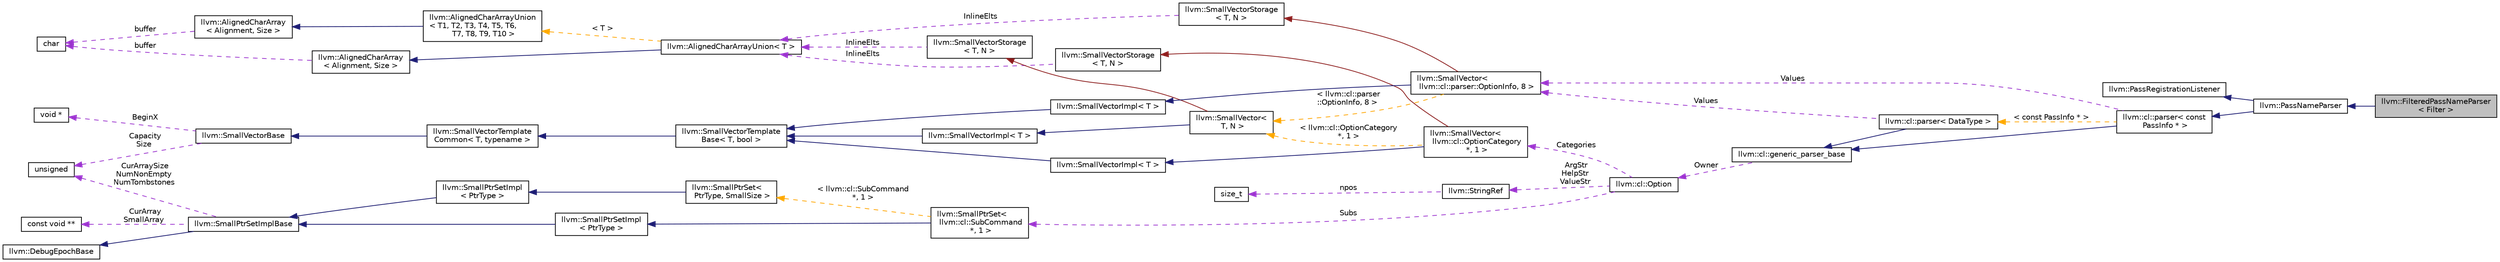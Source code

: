digraph "llvm::FilteredPassNameParser&lt; Filter &gt;"
{
 // LATEX_PDF_SIZE
  bgcolor="transparent";
  edge [fontname="Helvetica",fontsize="10",labelfontname="Helvetica",labelfontsize="10"];
  node [fontname="Helvetica",fontsize="10",shape="box"];
  rankdir="LR";
  Node1 [label="llvm::FilteredPassNameParser\l\< Filter \>",height=0.2,width=0.4,color="black", fillcolor="grey75", style="filled", fontcolor="black",tooltip="===-------------------------------------------------------------------—===// FilteredPassNameParser c..."];
  Node2 -> Node1 [dir="back",color="midnightblue",fontsize="10",style="solid",fontname="Helvetica"];
  Node2 [label="llvm::PassNameParser",height=0.2,width=0.4,color="black",URL="$classllvm_1_1PassNameParser.html",tooltip=" "];
  Node3 -> Node2 [dir="back",color="midnightblue",fontsize="10",style="solid",fontname="Helvetica"];
  Node3 [label="llvm::PassRegistrationListener",height=0.2,width=0.4,color="black",URL="$structllvm_1_1PassRegistrationListener.html",tooltip="PassRegistrationListener class - This class is meant to be derived from by clients that are intereste..."];
  Node4 -> Node2 [dir="back",color="midnightblue",fontsize="10",style="solid",fontname="Helvetica"];
  Node4 [label="llvm::cl::parser\< const\l PassInfo * \>",height=0.2,width=0.4,color="black",URL="$classllvm_1_1cl_1_1parser.html",tooltip=" "];
  Node5 -> Node4 [dir="back",color="midnightblue",fontsize="10",style="solid",fontname="Helvetica"];
  Node5 [label="llvm::cl::generic_parser_base",height=0.2,width=0.4,color="black",URL="$classllvm_1_1cl_1_1generic__parser__base.html",tooltip=" "];
  Node6 -> Node5 [dir="back",color="darkorchid3",fontsize="10",style="dashed",label=" Owner" ,fontname="Helvetica"];
  Node6 [label="llvm::cl::Option",height=0.2,width=0.4,color="black",URL="$classllvm_1_1cl_1_1Option.html",tooltip=" "];
  Node7 -> Node6 [dir="back",color="darkorchid3",fontsize="10",style="dashed",label=" ArgStr\nHelpStr\nValueStr" ,fontname="Helvetica"];
  Node7 [label="llvm::StringRef",height=0.2,width=0.4,color="black",URL="$classllvm_1_1StringRef.html",tooltip="StringRef - Represent a constant reference to a string, i.e."];
  Node8 -> Node7 [dir="back",color="darkorchid3",fontsize="10",style="dashed",label=" npos" ,fontname="Helvetica"];
  Node8 [label="size_t",height=0.2,width=0.4,color="black",URL="$classsize__t.html",tooltip=" "];
  Node9 -> Node6 [dir="back",color="darkorchid3",fontsize="10",style="dashed",label=" Categories" ,fontname="Helvetica"];
  Node9 [label="llvm::SmallVector\<\l llvm::cl::OptionCategory\l *, 1 \>",height=0.2,width=0.4,color="black",URL="$classllvm_1_1SmallVector.html",tooltip=" "];
  Node10 -> Node9 [dir="back",color="midnightblue",fontsize="10",style="solid",fontname="Helvetica"];
  Node10 [label="llvm::SmallVectorImpl\< T \>",height=0.2,width=0.4,color="black",URL="$classllvm_1_1SmallVectorImpl.html",tooltip="This class consists of common code factored out of the SmallVector class to reduce code duplication b..."];
  Node11 -> Node10 [dir="back",color="midnightblue",fontsize="10",style="solid",fontname="Helvetica"];
  Node11 [label="llvm::SmallVectorTemplate\lBase\< T, bool \>",height=0.2,width=0.4,color="black",URL="$classllvm_1_1SmallVectorTemplateBase.html",tooltip="SmallVectorTemplateBase<TriviallyCopyable = false> - This is where we put method implementations that..."];
  Node12 -> Node11 [dir="back",color="midnightblue",fontsize="10",style="solid",fontname="Helvetica"];
  Node12 [label="llvm::SmallVectorTemplate\lCommon\< T, typename \>",height=0.2,width=0.4,color="black",URL="$classllvm_1_1SmallVectorTemplateCommon.html",tooltip="This is the part of SmallVectorTemplateBase which does not depend on whether the type T is a POD."];
  Node13 -> Node12 [dir="back",color="midnightblue",fontsize="10",style="solid",fontname="Helvetica"];
  Node13 [label="llvm::SmallVectorBase",height=0.2,width=0.4,color="black",URL="$classllvm_1_1SmallVectorBase.html",tooltip="This is all the non-templated stuff common to all SmallVectors."];
  Node14 -> Node13 [dir="back",color="darkorchid3",fontsize="10",style="dashed",label=" BeginX" ,fontname="Helvetica"];
  Node14 [label="void *",height=0.2,width=0.4,color="black",tooltip=" "];
  Node15 -> Node13 [dir="back",color="darkorchid3",fontsize="10",style="dashed",label=" Capacity\nSize" ,fontname="Helvetica"];
  Node15 [label="unsigned",height=0.2,width=0.4,color="black",URL="$classunsigned.html",tooltip=" "];
  Node16 -> Node9 [dir="back",color="firebrick4",fontsize="10",style="solid",fontname="Helvetica"];
  Node16 [label="llvm::SmallVectorStorage\l\< T, N \>",height=0.2,width=0.4,color="black",URL="$structllvm_1_1SmallVectorStorage.html",tooltip="Storage for the SmallVector elements."];
  Node17 -> Node16 [dir="back",color="darkorchid3",fontsize="10",style="dashed",label=" InlineElts" ,fontname="Helvetica"];
  Node17 [label="llvm::AlignedCharArrayUnion\< T \>",height=0.2,width=0.4,color="black",URL="$structllvm_1_1AlignedCharArrayUnion.html",tooltip=" "];
  Node18 -> Node17 [dir="back",color="midnightblue",fontsize="10",style="solid",fontname="Helvetica"];
  Node18 [label="llvm::AlignedCharArray\l\< Alignment, Size \>",height=0.2,width=0.4,color="black",URL="$structllvm_1_1AlignedCharArray.html",tooltip="Helper for building an aligned character array type."];
  Node19 -> Node18 [dir="back",color="darkorchid3",fontsize="10",style="dashed",label=" buffer" ,fontname="Helvetica"];
  Node19 [label="char",height=0.2,width=0.4,color="black",URL="$classchar.html",tooltip=" "];
  Node20 -> Node17 [dir="back",color="orange",fontsize="10",style="dashed",label=" \< T \>" ,fontname="Helvetica"];
  Node20 [label="llvm::AlignedCharArrayUnion\l\< T1, T2, T3, T4, T5, T6,\l T7, T8, T9, T10 \>",height=0.2,width=0.4,color="black",URL="$structllvm_1_1AlignedCharArrayUnion.html",tooltip="This union template exposes a suitably aligned and sized character array member which can hold elemen..."];
  Node21 -> Node20 [dir="back",color="midnightblue",fontsize="10",style="solid",fontname="Helvetica"];
  Node21 [label="llvm::AlignedCharArray\l\< Alignment, Size \>",height=0.2,width=0.4,color="black",URL="$structllvm_1_1AlignedCharArray.html",tooltip="Helper for building an aligned character array type."];
  Node19 -> Node21 [dir="back",color="darkorchid3",fontsize="10",style="dashed",label=" buffer" ,fontname="Helvetica"];
  Node22 -> Node9 [dir="back",color="orange",fontsize="10",style="dashed",label=" \< llvm::cl::OptionCategory\l *, 1 \>" ,fontname="Helvetica"];
  Node22 [label="llvm::SmallVector\<\l T, N \>",height=0.2,width=0.4,color="black",URL="$classllvm_1_1SmallVector.html",tooltip="This is a 'vector' (really, a variable-sized array), optimized for the case when the array is small."];
  Node23 -> Node22 [dir="back",color="midnightblue",fontsize="10",style="solid",fontname="Helvetica"];
  Node23 [label="llvm::SmallVectorImpl\< T \>",height=0.2,width=0.4,color="black",URL="$classllvm_1_1SmallVectorImpl.html",tooltip="This class consists of common code factored out of the SmallVector class to reduce code duplication b..."];
  Node11 -> Node23 [dir="back",color="midnightblue",fontsize="10",style="solid",fontname="Helvetica"];
  Node24 -> Node22 [dir="back",color="firebrick4",fontsize="10",style="solid",fontname="Helvetica"];
  Node24 [label="llvm::SmallVectorStorage\l\< T, N \>",height=0.2,width=0.4,color="black",URL="$structllvm_1_1SmallVectorStorage.html",tooltip="Storage for the SmallVector elements."];
  Node17 -> Node24 [dir="back",color="darkorchid3",fontsize="10",style="dashed",label=" InlineElts" ,fontname="Helvetica"];
  Node25 -> Node6 [dir="back",color="darkorchid3",fontsize="10",style="dashed",label=" Subs" ,fontname="Helvetica"];
  Node25 [label="llvm::SmallPtrSet\<\l llvm::cl::SubCommand\l *, 1 \>",height=0.2,width=0.4,color="black",URL="$classllvm_1_1SmallPtrSet.html",tooltip=" "];
  Node26 -> Node25 [dir="back",color="midnightblue",fontsize="10",style="solid",fontname="Helvetica"];
  Node26 [label="llvm::SmallPtrSetImpl\l\< PtrType \>",height=0.2,width=0.4,color="black",URL="$classllvm_1_1SmallPtrSetImpl.html",tooltip="A templated base class for SmallPtrSet which provides the typesafe interface that is common across al..."];
  Node27 -> Node26 [dir="back",color="midnightblue",fontsize="10",style="solid",fontname="Helvetica"];
  Node27 [label="llvm::SmallPtrSetImplBase",height=0.2,width=0.4,color="black",URL="$classllvm_1_1SmallPtrSetImplBase.html",tooltip="SmallPtrSetImplBase - This is the common code shared among all the SmallPtrSet<>'s,..."];
  Node28 -> Node27 [dir="back",color="midnightblue",fontsize="10",style="solid",fontname="Helvetica"];
  Node28 [label="llvm::DebugEpochBase",height=0.2,width=0.4,color="black",URL="$classllvm_1_1DebugEpochBase.html",tooltip=" "];
  Node29 -> Node27 [dir="back",color="darkorchid3",fontsize="10",style="dashed",label=" CurArray\nSmallArray" ,fontname="Helvetica"];
  Node29 [label="const void **",height=0.2,width=0.4,color="black",tooltip=" "];
  Node15 -> Node27 [dir="back",color="darkorchid3",fontsize="10",style="dashed",label=" CurArraySize\nNumNonEmpty\nNumTombstones" ,fontname="Helvetica"];
  Node30 -> Node25 [dir="back",color="orange",fontsize="10",style="dashed",label=" \< llvm::cl::SubCommand\l *, 1 \>" ,fontname="Helvetica"];
  Node30 [label="llvm::SmallPtrSet\<\l PtrType, SmallSize \>",height=0.2,width=0.4,color="black",URL="$classllvm_1_1SmallPtrSet.html",tooltip="SmallPtrSet - This class implements a set which is optimized for holding SmallSize or less elements."];
  Node31 -> Node30 [dir="back",color="midnightblue",fontsize="10",style="solid",fontname="Helvetica"];
  Node31 [label="llvm::SmallPtrSetImpl\l\< PtrType \>",height=0.2,width=0.4,color="black",URL="$classllvm_1_1SmallPtrSetImpl.html",tooltip="A templated base class for SmallPtrSet which provides the typesafe interface that is common across al..."];
  Node27 -> Node31 [dir="back",color="midnightblue",fontsize="10",style="solid",fontname="Helvetica"];
  Node32 -> Node4 [dir="back",color="darkorchid3",fontsize="10",style="dashed",label=" Values" ,fontname="Helvetica"];
  Node32 [label="llvm::SmallVector\<\l llvm::cl::parser::OptionInfo, 8 \>",height=0.2,width=0.4,color="black",URL="$classllvm_1_1SmallVector.html",tooltip=" "];
  Node33 -> Node32 [dir="back",color="midnightblue",fontsize="10",style="solid",fontname="Helvetica"];
  Node33 [label="llvm::SmallVectorImpl\< T \>",height=0.2,width=0.4,color="black",URL="$classllvm_1_1SmallVectorImpl.html",tooltip="This class consists of common code factored out of the SmallVector class to reduce code duplication b..."];
  Node11 -> Node33 [dir="back",color="midnightblue",fontsize="10",style="solid",fontname="Helvetica"];
  Node34 -> Node32 [dir="back",color="firebrick4",fontsize="10",style="solid",fontname="Helvetica"];
  Node34 [label="llvm::SmallVectorStorage\l\< T, N \>",height=0.2,width=0.4,color="black",URL="$structllvm_1_1SmallVectorStorage.html",tooltip="Storage for the SmallVector elements."];
  Node17 -> Node34 [dir="back",color="darkorchid3",fontsize="10",style="dashed",label=" InlineElts" ,fontname="Helvetica"];
  Node22 -> Node32 [dir="back",color="orange",fontsize="10",style="dashed",label=" \< llvm::cl::parser\l::OptionInfo, 8 \>" ,fontname="Helvetica"];
  Node35 -> Node4 [dir="back",color="orange",fontsize="10",style="dashed",label=" \< const PassInfo * \>" ,fontname="Helvetica"];
  Node35 [label="llvm::cl::parser\< DataType \>",height=0.2,width=0.4,color="black",URL="$classllvm_1_1cl_1_1parser.html",tooltip=" "];
  Node5 -> Node35 [dir="back",color="midnightblue",fontsize="10",style="solid",fontname="Helvetica"];
  Node32 -> Node35 [dir="back",color="darkorchid3",fontsize="10",style="dashed",label=" Values" ,fontname="Helvetica"];
}
